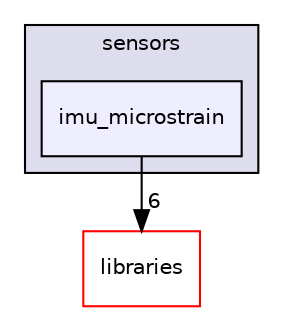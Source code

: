 digraph "imu_microstrain" {
  compound=true
  node [ fontsize="10", fontname="Helvetica"];
  edge [ labelfontsize="10", labelfontname="Helvetica"];
  subgraph clusterdir_3a83a7361507c81fa7bd9e0ed09d435b {
    graph [ bgcolor="#ddddee", pencolor="black", label="sensors" fontname="Helvetica", fontsize="10", URL="dir_3a83a7361507c81fa7bd9e0ed09d435b.html"]
  dir_41d020430541058d6a14a6615740d0b7 [shape=box, label="imu_microstrain", style="filled", fillcolor="#eeeeff", pencolor="black", URL="dir_41d020430541058d6a14a6615740d0b7.html"];
  }
  dir_bc0718b08fb2015b8e59c47b2805f60c [shape=box label="libraries" fillcolor="white" style="filled" color="red" URL="dir_bc0718b08fb2015b8e59c47b2805f60c.html"];
  dir_41d020430541058d6a14a6615740d0b7->dir_bc0718b08fb2015b8e59c47b2805f60c [headlabel="6", labeldistance=1.5 headhref="dir_000032_000000.html"];
}
